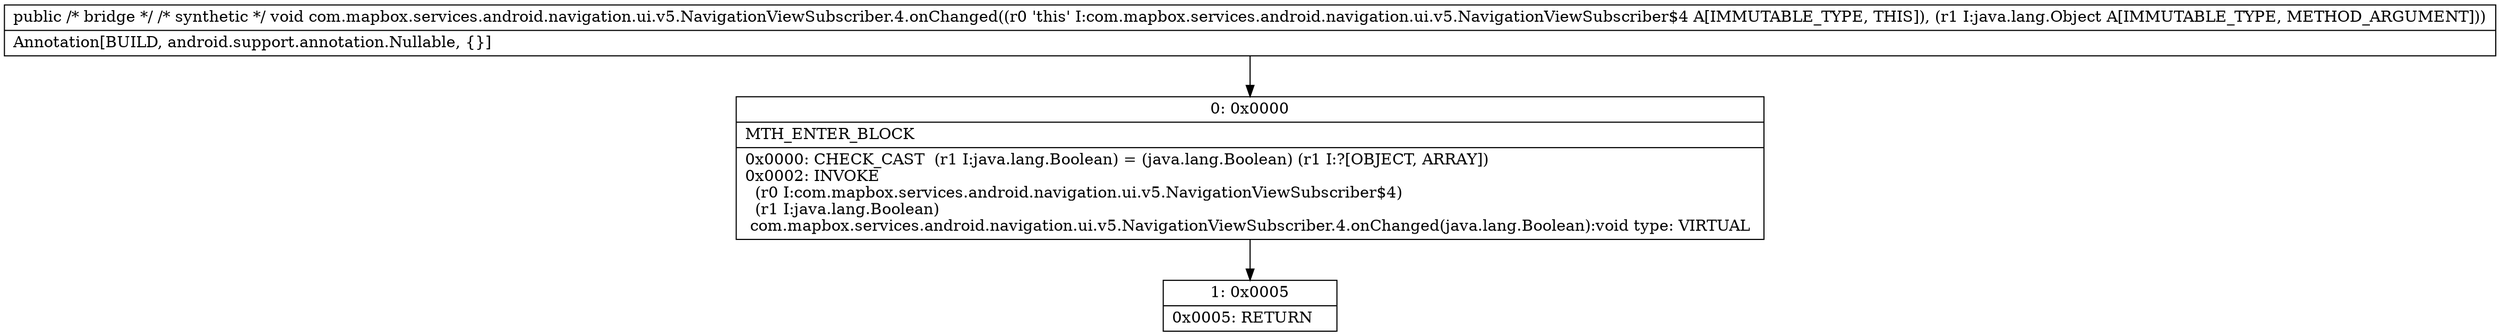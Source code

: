 digraph "CFG forcom.mapbox.services.android.navigation.ui.v5.NavigationViewSubscriber.4.onChanged(Ljava\/lang\/Object;)V" {
Node_0 [shape=record,label="{0\:\ 0x0000|MTH_ENTER_BLOCK\l|0x0000: CHECK_CAST  (r1 I:java.lang.Boolean) = (java.lang.Boolean) (r1 I:?[OBJECT, ARRAY]) \l0x0002: INVOKE  \l  (r0 I:com.mapbox.services.android.navigation.ui.v5.NavigationViewSubscriber$4)\l  (r1 I:java.lang.Boolean)\l com.mapbox.services.android.navigation.ui.v5.NavigationViewSubscriber.4.onChanged(java.lang.Boolean):void type: VIRTUAL \l}"];
Node_1 [shape=record,label="{1\:\ 0x0005|0x0005: RETURN   \l}"];
MethodNode[shape=record,label="{public \/* bridge *\/ \/* synthetic *\/ void com.mapbox.services.android.navigation.ui.v5.NavigationViewSubscriber.4.onChanged((r0 'this' I:com.mapbox.services.android.navigation.ui.v5.NavigationViewSubscriber$4 A[IMMUTABLE_TYPE, THIS]), (r1 I:java.lang.Object A[IMMUTABLE_TYPE, METHOD_ARGUMENT]))  | Annotation[BUILD, android.support.annotation.Nullable, \{\}]\l}"];
MethodNode -> Node_0;
Node_0 -> Node_1;
}

